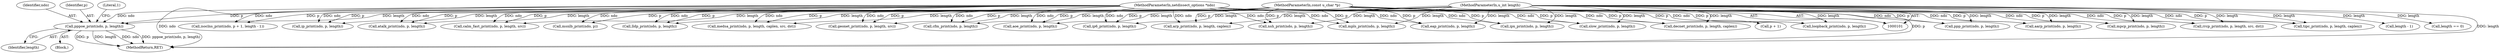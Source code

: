 digraph "0_tcpdump_1dcd10aceabbc03bf571ea32b892c522cbe923de_1@pointer" {
"1000207" [label="(Call,pppoe_print(ndo, p, length))"];
"1000102" [label="(MethodParameterIn,netdissect_options *ndo)"];
"1000104" [label="(MethodParameterIn,const u_char *p)"];
"1000105" [label="(MethodParameterIn,u_int length)"];
"1000303" [label="(Call,msnlb_print(ndo, p))"];
"1000105" [label="(MethodParameterIn,u_int length)"];
"1000129" [label="(Call,arp_print(ndo, p, length, caplen))"];
"1000112" [label="(Block,)"];
"1000104" [label="(MethodParameterIn,const u_char *p)"];
"1000171" [label="(Call,ipx_print(ndo, p, length))"];
"1000251" [label="(Call,slow_print(ndo, p, length))"];
"1000195" [label="(Call,p + 1)"];
"1000207" [label="(Call,pppoe_print(ndo, p, length))"];
"1000198" [label="(Call,length - 1)"];
"1000350" [label="(MethodReturn,RET)"];
"1000160" [label="(Call,aarp_print(ndo, p, length))"];
"1000266" [label="(Call,lldp_print(ndo, p, length))"];
"1000273" [label="(Call,nsh_print(ndo, p, length))"];
"1000280" [label="(Call,loopback_print(ndo, p, length))"];
"1000221" [label="(Call,rrcp_print(ndo, p, length, src, dst))"];
"1000209" [label="(Identifier,p)"];
"1000180" [label="(Call,length == 0)"];
"1000212" [label="(Literal,1)"];
"1000208" [label="(Identifier,ndo)"];
"1000153" [label="(Call,atalk_print(ndo, p, length))"];
"1000310" [label="(Call,geonet_print(ndo, p, length, src))"];
"1000121" [label="(Call,ip6_print(ndo, p, length))"];
"1000214" [label="(Call,eap_print(ndo, p, length))"];
"1000137" [label="(Call,decnet_print(ndo, p, length, caplen))"];
"1000237" [label="(Call,ppp_print(ndo, p, length))"];
"1000244" [label="(Call,mpcp_print(ndo, p, length))"];
"1000210" [label="(Identifier,length)"];
"1000102" [label="(MethodParameterIn,netdissect_options *ndo)"];
"1000295" [label="(Call,tipc_print(ndo, p, length, caplen))"];
"1000114" [label="(Call,ip_print(ndo, p, length))"];
"1000318" [label="(Call,calm_fast_print(ndo, p, length, src))"];
"1000333" [label="(Call,medsa_print(ndo, p, length, caplen, src, dst))"];
"1000259" [label="(Call,cfm_print(ndo, p, length))"];
"1000193" [label="(Call,isoclns_print(ndo, p + 1, length - 1))"];
"1000326" [label="(Call,aoe_print(ndo, p, length))"];
"1000288" [label="(Call,mpls_print(ndo, p, length))"];
"1000207" -> "1000112"  [label="AST: "];
"1000207" -> "1000210"  [label="CFG: "];
"1000208" -> "1000207"  [label="AST: "];
"1000209" -> "1000207"  [label="AST: "];
"1000210" -> "1000207"  [label="AST: "];
"1000212" -> "1000207"  [label="CFG: "];
"1000207" -> "1000350"  [label="DDG: p"];
"1000207" -> "1000350"  [label="DDG: length"];
"1000207" -> "1000350"  [label="DDG: ndo"];
"1000207" -> "1000350"  [label="DDG: pppoe_print(ndo, p, length)"];
"1000102" -> "1000207"  [label="DDG: ndo"];
"1000104" -> "1000207"  [label="DDG: p"];
"1000105" -> "1000207"  [label="DDG: length"];
"1000102" -> "1000101"  [label="AST: "];
"1000102" -> "1000350"  [label="DDG: ndo"];
"1000102" -> "1000114"  [label="DDG: ndo"];
"1000102" -> "1000121"  [label="DDG: ndo"];
"1000102" -> "1000129"  [label="DDG: ndo"];
"1000102" -> "1000137"  [label="DDG: ndo"];
"1000102" -> "1000153"  [label="DDG: ndo"];
"1000102" -> "1000160"  [label="DDG: ndo"];
"1000102" -> "1000171"  [label="DDG: ndo"];
"1000102" -> "1000193"  [label="DDG: ndo"];
"1000102" -> "1000214"  [label="DDG: ndo"];
"1000102" -> "1000221"  [label="DDG: ndo"];
"1000102" -> "1000237"  [label="DDG: ndo"];
"1000102" -> "1000244"  [label="DDG: ndo"];
"1000102" -> "1000251"  [label="DDG: ndo"];
"1000102" -> "1000259"  [label="DDG: ndo"];
"1000102" -> "1000266"  [label="DDG: ndo"];
"1000102" -> "1000273"  [label="DDG: ndo"];
"1000102" -> "1000280"  [label="DDG: ndo"];
"1000102" -> "1000288"  [label="DDG: ndo"];
"1000102" -> "1000295"  [label="DDG: ndo"];
"1000102" -> "1000303"  [label="DDG: ndo"];
"1000102" -> "1000310"  [label="DDG: ndo"];
"1000102" -> "1000318"  [label="DDG: ndo"];
"1000102" -> "1000326"  [label="DDG: ndo"];
"1000102" -> "1000333"  [label="DDG: ndo"];
"1000104" -> "1000101"  [label="AST: "];
"1000104" -> "1000350"  [label="DDG: p"];
"1000104" -> "1000114"  [label="DDG: p"];
"1000104" -> "1000121"  [label="DDG: p"];
"1000104" -> "1000129"  [label="DDG: p"];
"1000104" -> "1000137"  [label="DDG: p"];
"1000104" -> "1000153"  [label="DDG: p"];
"1000104" -> "1000160"  [label="DDG: p"];
"1000104" -> "1000171"  [label="DDG: p"];
"1000104" -> "1000193"  [label="DDG: p"];
"1000104" -> "1000195"  [label="DDG: p"];
"1000104" -> "1000214"  [label="DDG: p"];
"1000104" -> "1000221"  [label="DDG: p"];
"1000104" -> "1000237"  [label="DDG: p"];
"1000104" -> "1000244"  [label="DDG: p"];
"1000104" -> "1000251"  [label="DDG: p"];
"1000104" -> "1000259"  [label="DDG: p"];
"1000104" -> "1000266"  [label="DDG: p"];
"1000104" -> "1000273"  [label="DDG: p"];
"1000104" -> "1000280"  [label="DDG: p"];
"1000104" -> "1000288"  [label="DDG: p"];
"1000104" -> "1000295"  [label="DDG: p"];
"1000104" -> "1000303"  [label="DDG: p"];
"1000104" -> "1000310"  [label="DDG: p"];
"1000104" -> "1000318"  [label="DDG: p"];
"1000104" -> "1000326"  [label="DDG: p"];
"1000104" -> "1000333"  [label="DDG: p"];
"1000105" -> "1000101"  [label="AST: "];
"1000105" -> "1000350"  [label="DDG: length"];
"1000105" -> "1000114"  [label="DDG: length"];
"1000105" -> "1000121"  [label="DDG: length"];
"1000105" -> "1000129"  [label="DDG: length"];
"1000105" -> "1000137"  [label="DDG: length"];
"1000105" -> "1000153"  [label="DDG: length"];
"1000105" -> "1000160"  [label="DDG: length"];
"1000105" -> "1000171"  [label="DDG: length"];
"1000105" -> "1000180"  [label="DDG: length"];
"1000105" -> "1000198"  [label="DDG: length"];
"1000105" -> "1000214"  [label="DDG: length"];
"1000105" -> "1000221"  [label="DDG: length"];
"1000105" -> "1000237"  [label="DDG: length"];
"1000105" -> "1000244"  [label="DDG: length"];
"1000105" -> "1000251"  [label="DDG: length"];
"1000105" -> "1000259"  [label="DDG: length"];
"1000105" -> "1000266"  [label="DDG: length"];
"1000105" -> "1000273"  [label="DDG: length"];
"1000105" -> "1000280"  [label="DDG: length"];
"1000105" -> "1000288"  [label="DDG: length"];
"1000105" -> "1000295"  [label="DDG: length"];
"1000105" -> "1000310"  [label="DDG: length"];
"1000105" -> "1000318"  [label="DDG: length"];
"1000105" -> "1000326"  [label="DDG: length"];
"1000105" -> "1000333"  [label="DDG: length"];
}
